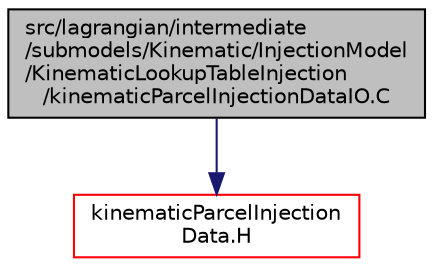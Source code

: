 digraph "src/lagrangian/intermediate/submodels/Kinematic/InjectionModel/KinematicLookupTableInjection/kinematicParcelInjectionDataIO.C"
{
  bgcolor="transparent";
  edge [fontname="Helvetica",fontsize="10",labelfontname="Helvetica",labelfontsize="10"];
  node [fontname="Helvetica",fontsize="10",shape=record];
  Node1 [label="src/lagrangian/intermediate\l/submodels/Kinematic/InjectionModel\l/KinematicLookupTableInjection\l/kinematicParcelInjectionDataIO.C",height=0.2,width=0.4,color="black", fillcolor="grey75", style="filled" fontcolor="black"];
  Node1 -> Node2 [color="midnightblue",fontsize="10",style="solid",fontname="Helvetica"];
  Node2 [label="kinematicParcelInjection\lData.H",height=0.2,width=0.4,color="red",URL="$kinematicParcelInjectionData_8H.html"];
}
